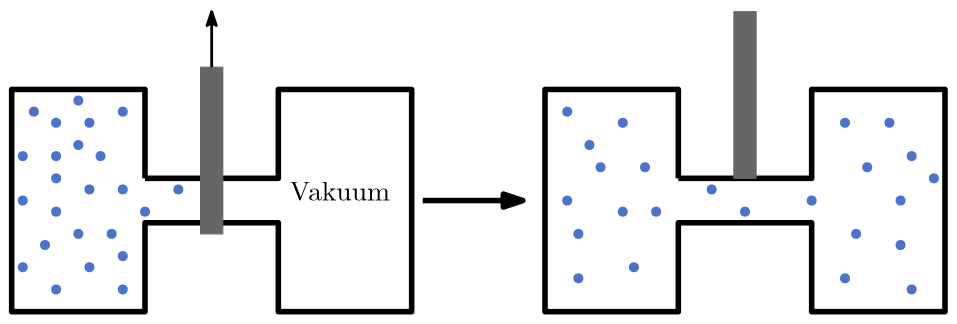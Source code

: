 <?xml version="1.0"?>
<!DOCTYPE ipe SYSTEM "ipe.dtd">
<ipe version="70218" creator="Ipe 7.2.24">
<info created="D:20210529142417" modified="D:20230901151611"/>
<ipestyle name="basic">
<symbol name="arrow/arc(spx)">
<path stroke="sym-stroke" fill="sym-stroke" pen="sym-pen">
0 0 m
-1 0.333 l
-1 -0.333 l
h
</path>
</symbol>
<symbol name="arrow/farc(spx)">
<path stroke="sym-stroke" fill="white" pen="sym-pen">
0 0 m
-1 0.333 l
-1 -0.333 l
h
</path>
</symbol>
<symbol name="arrow/ptarc(spx)">
<path stroke="sym-stroke" fill="sym-stroke" pen="sym-pen">
0 0 m
-1 0.333 l
-0.8 0 l
-1 -0.333 l
h
</path>
</symbol>
<symbol name="arrow/fptarc(spx)">
<path stroke="sym-stroke" fill="white" pen="sym-pen">
0 0 m
-1 0.333 l
-0.8 0 l
-1 -0.333 l
h
</path>
</symbol>
<symbol name="mark/circle(sx)" transformations="translations">
<path fill="sym-stroke">
0.6 0 0 0.6 0 0 e
0.4 0 0 0.4 0 0 e
</path>
</symbol>
<symbol name="mark/disk(sx)" transformations="translations">
<path fill="sym-stroke">
0.6 0 0 0.6 0 0 e
</path>
</symbol>
<symbol name="mark/fdisk(sfx)" transformations="translations">
<group>
<path fill="sym-fill">
0.5 0 0 0.5 0 0 e
</path>
<path fill="sym-stroke" fillrule="eofill">
0.6 0 0 0.6 0 0 e
0.4 0 0 0.4 0 0 e
</path>
</group>
</symbol>
<symbol name="mark/box(sx)" transformations="translations">
<path fill="sym-stroke" fillrule="eofill">
-0.6 -0.6 m
0.6 -0.6 l
0.6 0.6 l
-0.6 0.6 l
h
-0.4 -0.4 m
0.4 -0.4 l
0.4 0.4 l
-0.4 0.4 l
h
</path>
</symbol>
<symbol name="mark/square(sx)" transformations="translations">
<path fill="sym-stroke">
-0.6 -0.6 m
0.6 -0.6 l
0.6 0.6 l
-0.6 0.6 l
h
</path>
</symbol>
<symbol name="mark/fsquare(sfx)" transformations="translations">
<group>
<path fill="sym-fill">
-0.5 -0.5 m
0.5 -0.5 l
0.5 0.5 l
-0.5 0.5 l
h
</path>
<path fill="sym-stroke" fillrule="eofill">
-0.6 -0.6 m
0.6 -0.6 l
0.6 0.6 l
-0.6 0.6 l
h
-0.4 -0.4 m
0.4 -0.4 l
0.4 0.4 l
-0.4 0.4 l
h
</path>
</group>
</symbol>
<symbol name="mark/cross(sx)" transformations="translations">
<group>
<path fill="sym-stroke">
-0.43 -0.57 m
0.57 0.43 l
0.43 0.57 l
-0.57 -0.43 l
h
</path>
<path fill="sym-stroke">
-0.43 0.57 m
0.57 -0.43 l
0.43 -0.57 l
-0.57 0.43 l
h
</path>
</group>
</symbol>
<symbol name="arrow/fnormal(spx)">
<path stroke="sym-stroke" fill="white" pen="sym-pen">
0 0 m
-1 0.333 l
-1 -0.333 l
h
</path>
</symbol>
<symbol name="arrow/pointed(spx)">
<path stroke="sym-stroke" fill="sym-stroke" pen="sym-pen">
0 0 m
-1 0.333 l
-0.8 0 l
-1 -0.333 l
h
</path>
</symbol>
<symbol name="arrow/fpointed(spx)">
<path stroke="sym-stroke" fill="white" pen="sym-pen">
0 0 m
-1 0.333 l
-0.8 0 l
-1 -0.333 l
h
</path>
</symbol>
<symbol name="arrow/linear(spx)">
<path stroke="sym-stroke" pen="sym-pen">
-1 0.333 m
0 0 l
-1 -0.333 l
</path>
</symbol>
<symbol name="arrow/fdouble(spx)">
<path stroke="sym-stroke" fill="white" pen="sym-pen">
0 0 m
-1 0.333 l
-1 -0.333 l
h
-1 0 m
-2 0.333 l
-2 -0.333 l
h
</path>
</symbol>
<symbol name="arrow/double(spx)">
<path stroke="sym-stroke" fill="sym-stroke" pen="sym-pen">
0 0 m
-1 0.333 l
-1 -0.333 l
h
-1 0 m
-2 0.333 l
-2 -0.333 l
h
</path>
</symbol>
<anglesize name="22.5 deg" value="22.5"/>
<anglesize name="30 deg" value="30"/>
<anglesize name="45 deg" value="45"/>
<anglesize name="60 deg" value="60"/>
<anglesize name="90 deg" value="90"/>
<arrowsize name="large" value="10"/>
<arrowsize name="small" value="5"/>
<arrowsize name="tiny" value="3"/>
<color name="blue" value="0 0 1"/>
<color name="brown" value="0.647 0.165 0.165"/>
<color name="darkblue" value="0 0 0.545"/>
<color name="darkcyan" value="0 0.545 0.545"/>
<color name="darkgray" value="0.663"/>
<color name="darkgreen" value="0 0.392 0"/>
<color name="darkmagenta" value="0.545 0 0.545"/>
<color name="darkorange" value="1 0.549 0"/>
<color name="darkred" value="0.545 0 0"/>
<color name="gold" value="1 0.843 0"/>
<color name="gray" value="0.745"/>
<color name="green" value="0 1 0"/>
<color name="lightblue" value="0.678 0.847 0.902"/>
<color name="lightcyan" value="0.878 1 1"/>
<color name="lightgray" value="0.827"/>
<color name="lightgreen" value="0.565 0.933 0.565"/>
<color name="lightyellow" value="1 1 0.878"/>
<color name="navy" value="0 0 0.502"/>
<color name="orange" value="1 0.647 0"/>
<color name="pink" value="1 0.753 0.796"/>
<color name="purple" value="0.627 0.125 0.941"/>
<color name="red" value="1 0 0"/>
<color name="sbblue" value="0.298 0.447 0.79"/>
<color name="sbgreen" value="0.333 0.658 0.407"/>
<color name="sborange" value="0.866 0.517 0.321"/>
<color name="sbpurple" value="0.505 0.447 0.698"/>
<color name="sbred" value="0.768 0.305 0.321"/>
<color name="seagreen" value="0.18 0.545 0.341"/>
<color name="turquoise" value="0.251 0.878 0.816"/>
<color name="verydarkgray" value="0.4"/>
<color name="violet" value="0.933 0.51 0.933"/>
<color name="yellow" value="1 1 0"/>
<dashstyle name="dash dot dotted" value="[4 2 1 2 1 2] 0"/>
<dashstyle name="dash dotted" value="[4 2 1 2] 0"/>
<dashstyle name="dashed" value="[4] 0"/>
<dashstyle name="dotted" value="[1 3] 0"/>
<gridsize name="10 pts (~3.5 mm)" value="10"/>
<gridsize name="14 pts (~5 mm)" value="14"/>
<gridsize name="16 pts (~6 mm)" value="16"/>
<gridsize name="20 pts (~7 mm)" value="20"/>
<gridsize name="28 pts (~10 mm)" value="28"/>
<gridsize name="32 pts (~12 mm)" value="32"/>
<gridsize name="4 pts" value="4"/>
<gridsize name="56 pts (~20 mm)" value="56"/>
<gridsize name="8 pts (~3 mm)" value="8"/>
<opacity name="10%" value="0.1"/>
<opacity name="30%" value="0.3"/>
<opacity name="50%" value="0.5"/>
<opacity name="75%" value="0.75"/>
<pen name="fat" value="1.2"/>
<pen name="heavier" value="0.8"/>
<pen name="ultrafat" value="2"/>
<symbolsize name="large" value="5"/>
<symbolsize name="small" value="2"/>
<symbolsize name="tiny" value="1.1"/>
<textsize name="Huge" value="\Huge"/>
<textsize name="LARGE" value="\LARGE"/>
<textsize name="Large" value="\Large"/>
<textsize name="footnote" value="\footnotesize"/>
<textsize name="huge" value="\huge"/>
<textsize name="large" value="\large"/>
<textsize name="small" value="\small"/>
<textsize name="tiny" value="\tiny"/>
<textstyle name="center" begin="\begin{center}" end="\end{center}"/>
<textstyle name="item" begin="\begin{itemize}\item{}" end="\end{itemize}"/>
<textstyle name="itemize" begin="\begin{itemize}" end="\end{itemize}"/>
<tiling name="falling" angle="-60" step="4" width="1"/>
<tiling name="rising" angle="30" step="4" width="1"/>
</ipestyle>
<page>
<layer name="alpha"/>
<view layers="alpha" active="alpha"/>
<path layer="alpha" fill="white">
44 832 m
44 716 l
388 716 l
388 832 l
h
</path>
<path stroke="black" pen="2">
96 768 m
96 800 l
48 800 l
48 720 l
96 720 l
96 752 l
144 752 l
144 720 l
192 720 l
192 800 l
144 800 l
144 768 l
96 768 l
</path>
<use name="mark/disk(sx)" pos="56 792" size="normal" stroke="sbblue"/>
<use name="mark/disk(sx)" pos="64 788" size="normal" stroke="sbblue"/>
<use name="mark/disk(sx)" pos="72 796" size="normal" stroke="sbblue"/>
<use name="mark/disk(sx)" pos="76 788" size="normal" stroke="sbblue"/>
<use name="mark/disk(sx)" pos="88 792" size="normal" stroke="sbblue"/>
<use name="mark/disk(sx)" pos="80 776" size="normal" stroke="sbblue"/>
<use name="mark/disk(sx)" pos="72 780" size="normal" stroke="sbblue"/>
<use name="mark/disk(sx)" pos="64 776" size="normal" stroke="sbblue"/>
<use name="mark/disk(sx)" pos="52 776" size="normal" stroke="sbblue"/>
<use name="mark/disk(sx)" pos="52 760" size="normal" stroke="sbblue"/>
<use name="mark/disk(sx)" pos="64 768" size="normal" stroke="sbblue"/>
<use name="mark/disk(sx)" pos="64 756" size="normal" stroke="sbblue"/>
<use name="mark/disk(sx)" pos="76 764" size="normal" stroke="sbblue"/>
<use name="mark/disk(sx)" pos="88 764" size="normal" stroke="sbblue"/>
<use name="mark/disk(sx)" pos="108 764" size="normal" stroke="sbblue"/>
<use name="mark/disk(sx)" pos="96 756" size="normal" stroke="sbblue"/>
<use name="mark/disk(sx)" pos="84 748" size="normal" stroke="sbblue"/>
<use name="mark/disk(sx)" pos="72 748" size="normal" stroke="sbblue"/>
<use name="mark/disk(sx)" pos="60 744" size="normal" stroke="sbblue"/>
<use name="mark/disk(sx)" pos="52 736" size="normal" stroke="sbblue"/>
<use name="mark/disk(sx)" pos="64 728" size="normal" stroke="sbblue"/>
<use name="mark/disk(sx)" pos="76 736" size="normal" stroke="sbblue"/>
<use name="mark/disk(sx)" pos="88 728" size="normal" stroke="sbblue"/>
<use name="mark/disk(sx)" pos="88 740" size="normal" stroke="sbblue"/>
<path stroke="verydarkgray" fill="verydarkgray">
116 808 m
116 748 l
124 748 l
124 808 l
h
</path>
<text matrix="1 0 0 1 -8 -8" transformations="translations" pos="156 768" stroke="black" type="label" width="36.253" height="6.918" depth="0" valign="baseline">Vakuum</text>
<path matrix="1 0 0 1 192 0" stroke="black" pen="2">
96 768 m
96 800 l
48 800 l
48 720 l
96 720 l
96 752 l
144 752 l
144 720 l
192 720 l
192 800 l
144 800 l
144 768 l
96 768 l
</path>
<use matrix="1 0 0 1 192 0" name="mark/disk(sx)" pos="56 792" size="normal" stroke="sbblue"/>
<use matrix="1 0 0 1 196 -16" name="mark/disk(sx)" pos="64 788" size="normal" stroke="sbblue"/>
<use matrix="1 0 0 1 184 -16" name="mark/disk(sx)" pos="72 796" size="normal" stroke="sbblue"/>
<use matrix="1 0 0 1 192 0" name="mark/disk(sx)" pos="76 788" size="normal" stroke="sbblue"/>
<use matrix="1 0 0 1 188 -20" name="mark/disk(sx)" pos="88 792" size="normal" stroke="sbblue"/>
<use matrix="1 0 0 1 188 -20" name="mark/disk(sx)" pos="80 776" size="normal" stroke="sbblue"/>
<use matrix="1 0 0 1 200 -44" name="mark/disk(sx)" pos="72 780" size="normal" stroke="sbblue"/>
<use matrix="1 0 0 1 184 -16" name="mark/disk(sx)" pos="64 776" size="normal" stroke="sbblue"/>
<use matrix="1 0 0 1 200 -28" name="mark/disk(sx)" pos="52 776" size="normal" stroke="sbblue"/>
<use matrix="1 0 0 1 260 -4" name="mark/disk(sx)" pos="52 760" size="normal" stroke="sbblue"/>
<use matrix="1 0 0 1 188 -36" name="mark/disk(sx)" pos="64 768" size="normal" stroke="sbblue"/>
<use matrix="1 0 0 1 292 16" name="mark/disk(sx)" pos="64 756" size="normal" stroke="sbblue"/>
<use matrix="1 0 0 1 272 24" name="mark/disk(sx)" pos="76 764" size="normal" stroke="sbblue"/>
<use matrix="1 0 0 1 284 12" name="mark/disk(sx)" pos="88 764" size="normal" stroke="sbblue"/>
<use matrix="1 0 0 1 192 0" name="mark/disk(sx)" pos="108 764" size="normal" stroke="sbblue"/>
<use matrix="1 0 0 1 284 12" name="mark/disk(sx)" pos="96 756" size="normal" stroke="sbblue"/>
<use matrix="1 0 0 1 284 12" name="mark/disk(sx)" pos="84 748" size="normal" stroke="sbblue"/>
<use matrix="1 0 0 1 280 0" name="mark/disk(sx)" pos="72 748" size="normal" stroke="sbblue"/>
<use matrix="1 0 0 1 276 16" name="mark/disk(sx)" pos="60 744" size="normal" stroke="sbblue"/>
<use matrix="1 0 0 1 312 52" name="mark/disk(sx)" pos="52 736" size="normal" stroke="sbblue"/>
<use matrix="1 0 0 1 216 28" name="mark/disk(sx)" pos="64 728" size="normal" stroke="sbblue"/>
<use matrix="1 0 0 1 272 -4" name="mark/disk(sx)" pos="76 736" size="normal" stroke="sbblue"/>
<use matrix="1 0 0 1 284 0" name="mark/disk(sx)" pos="88 728" size="normal" stroke="sbblue"/>
<use matrix="1 0 0 1 280 4" name="mark/disk(sx)" pos="88 740" size="normal" stroke="sbblue"/>
<path matrix="1 0 0 1 192 20" stroke="verydarkgray" fill="verydarkgray">
116 808 m
116 748 l
124 748 l
124 808 l
h
</path>
<path stroke="black" fill="black" pen="1" arrow="ptarc/small">
120 808 m
120 828 l
</path>
<path stroke="black" fill="black" pen="2" arrow="normal/normal">
196 760 m
232 760 l
</path>
</page>
</ipe>
